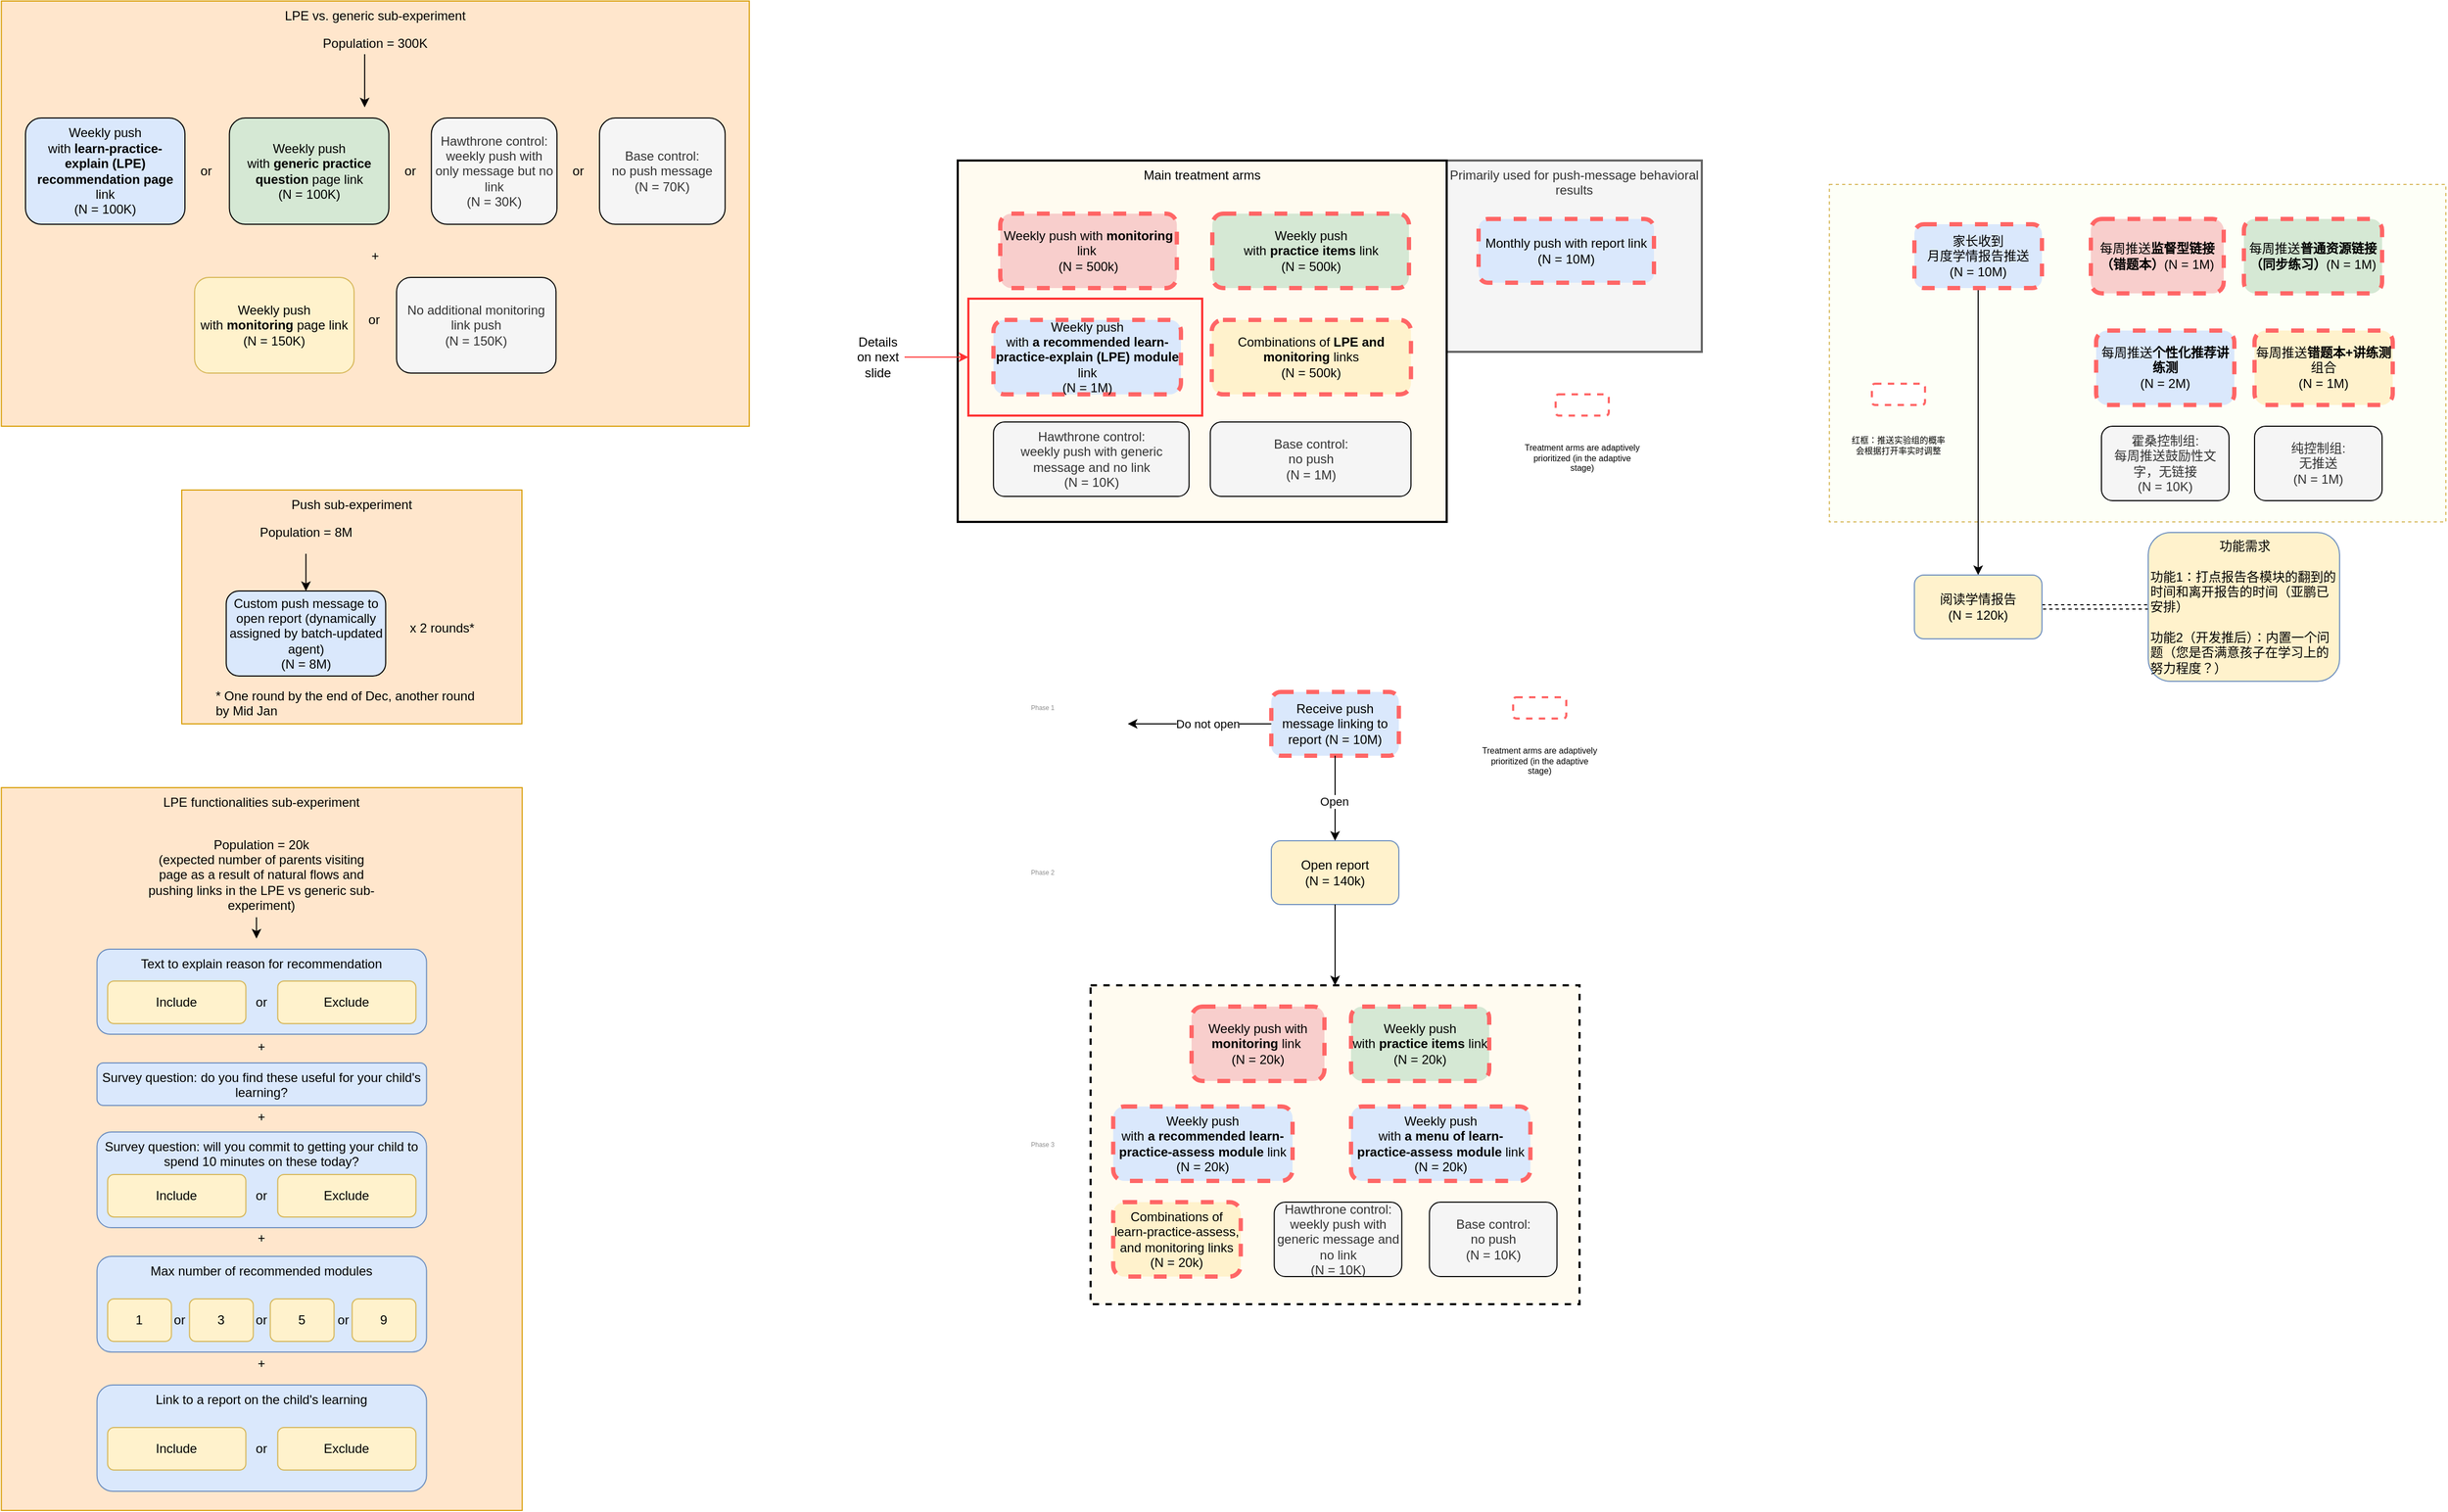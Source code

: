 <mxfile version="13.10.0" type="github">
  <diagram id="wmqv1iFFO38fnpzEHn-s" name="Page-1">
    <mxGraphModel dx="4031" dy="2396" grid="1" gridSize="10" guides="1" tooltips="1" connect="1" arrows="1" fold="1" page="1" pageScale="1" pageWidth="827" pageHeight="1169" math="0" shadow="0">
      <root>
        <mxCell id="0" />
        <mxCell id="1" parent="0" />
        <mxCell id="yDWuqftPPL2XFV_4qdqE-8" value="" style="rounded=0;whiteSpace=wrap;html=1;strokeColor=#d6b656;dashed=1;fillColor=#FDFFF7;" parent="1" vertex="1">
          <mxGeometry x="870" y="-897.5" width="580" height="317.5" as="geometry" />
        </mxCell>
        <mxCell id="1nqe7X7OOSDAjEZEZXh3-1" style="edgeStyle=orthogonalEdgeStyle;rounded=0;orthogonalLoop=1;jettySize=auto;html=1;entryX=0.5;entryY=0;entryDx=0;entryDy=0;" parent="1" source="1nqe7X7OOSDAjEZEZXh3-5" target="1nqe7X7OOSDAjEZEZXh3-7" edge="1">
          <mxGeometry relative="1" as="geometry" />
        </mxCell>
        <mxCell id="1nqe7X7OOSDAjEZEZXh3-5" value="家长收到&lt;br&gt;月度学情报告推送&lt;br&gt;(N = 10M)" style="rounded=1;whiteSpace=wrap;html=1;fillColor=#dae8fc;dashed=1;strokeColor=#FF6666;strokeWidth=4;" parent="1" vertex="1">
          <mxGeometry x="950" y="-860" width="120" height="60" as="geometry" />
        </mxCell>
        <mxCell id="yDWuqftPPL2XFV_4qdqE-2" style="edgeStyle=orthogonalEdgeStyle;rounded=0;orthogonalLoop=1;jettySize=auto;html=1;exitX=1;exitY=0.5;exitDx=0;exitDy=0;shape=link;dashed=1;" parent="1" source="1nqe7X7OOSDAjEZEZXh3-7" target="1nqe7X7OOSDAjEZEZXh3-21" edge="1">
          <mxGeometry relative="1" as="geometry" />
        </mxCell>
        <mxCell id="1nqe7X7OOSDAjEZEZXh3-7" value="阅读学情报告&lt;br&gt;(N = 120k)" style="rounded=1;whiteSpace=wrap;html=1;strokeColor=#6c8ebf;fillColor=#FFF2CC;" parent="1" vertex="1">
          <mxGeometry x="950" y="-530" width="120" height="60" as="geometry" />
        </mxCell>
        <mxCell id="1nqe7X7OOSDAjEZEZXh3-15" value="每周推送&lt;b&gt;监督型链接（错题本）&lt;/b&gt;(N = 1M)" style="rounded=1;whiteSpace=wrap;html=1;fillColor=#f8cecc;dashed=1;strokeWidth=4;strokeColor=#FF6666;" parent="1" vertex="1">
          <mxGeometry x="1116" y="-865" width="125" height="70" as="geometry" />
        </mxCell>
        <mxCell id="1nqe7X7OOSDAjEZEZXh3-16" value="每周推送&lt;b&gt;普通资源链接（同步练习）&lt;/b&gt;(N = 1M)" style="rounded=1;whiteSpace=wrap;html=1;fillColor=#d5e8d4;dashed=1;strokeWidth=4;strokeColor=#FF6666;" parent="1" vertex="1">
          <mxGeometry x="1260" y="-865" width="130" height="70" as="geometry" />
        </mxCell>
        <mxCell id="1nqe7X7OOSDAjEZEZXh3-17" value="每周推送&lt;b&gt;错题本+讲练测&lt;/b&gt;组合&lt;br&gt;(N = 1M)" style="rounded=1;whiteSpace=wrap;html=1;fillColor=#fff2cc;strokeColor=#FF6666;dashed=1;strokeWidth=4;" parent="1" vertex="1">
          <mxGeometry x="1270" y="-760" width="130" height="70" as="geometry" />
        </mxCell>
        <mxCell id="1nqe7X7OOSDAjEZEZXh3-18" value="霍桑控制组:&lt;br&gt;每周推送鼓励性文字，无链接&lt;br&gt;(N = 10K)" style="rounded=1;whiteSpace=wrap;html=1;strokeWidth=1;fillColor=#f5f5f5;fontColor=#333333;" parent="1" vertex="1">
          <mxGeometry x="1125.98" y="-670" width="120" height="70" as="geometry" />
        </mxCell>
        <mxCell id="1nqe7X7OOSDAjEZEZXh3-19" value="纯控制组:&lt;br&gt;无推送&lt;br&gt;(N = 1M)" style="rounded=1;whiteSpace=wrap;html=1;fillColor=#f5f5f5;strokeWidth=1;fontColor=#333333;" parent="1" vertex="1">
          <mxGeometry x="1270" y="-670" width="120" height="70" as="geometry" />
        </mxCell>
        <mxCell id="1nqe7X7OOSDAjEZEZXh3-20" value="每周推送&lt;b&gt;个性化推荐讲练测&lt;/b&gt;&lt;br&gt;(N = 2M)" style="rounded=1;whiteSpace=wrap;html=1;fillColor=#dae8fc;strokeWidth=4;dashed=1;strokeColor=#FF6666;" parent="1" vertex="1">
          <mxGeometry x="1120.985" y="-760" width="130" height="70" as="geometry" />
        </mxCell>
        <mxCell id="yDWuqftPPL2XFV_4qdqE-4" value="" style="group" parent="1" vertex="1" connectable="0">
          <mxGeometry x="890" y="-710" width="90" height="80" as="geometry" />
        </mxCell>
        <mxCell id="1nqe7X7OOSDAjEZEZXh3-8" value="" style="rounded=1;whiteSpace=wrap;html=1;dashed=1;strokeColor=#FF6666;strokeWidth=2;" parent="yDWuqftPPL2XFV_4qdqE-4" vertex="1">
          <mxGeometry x="20" width="50" height="20" as="geometry" />
        </mxCell>
        <mxCell id="1nqe7X7OOSDAjEZEZXh3-9" value="&lt;font style=&quot;font-size: 8px&quot;&gt;红框：推送实验组的概率会根据打开率实时调整&lt;/font&gt;" style="text;html=1;strokeColor=none;fillColor=none;align=center;verticalAlign=middle;whiteSpace=wrap;rounded=0;dashed=1;fontSize=6;" parent="yDWuqftPPL2XFV_4qdqE-4" vertex="1">
          <mxGeometry y="45" width="90" height="25" as="geometry" />
        </mxCell>
        <mxCell id="1nqe7X7OOSDAjEZEZXh3-21" value="&lt;div style=&quot;text-align: center&quot;&gt;&lt;span&gt;功能需求&lt;/span&gt;&lt;/div&gt;&lt;br&gt;功能1：打点报告各模块的翻到的时间和离开报告的时间（亚鹏已安排）&lt;br&gt;&lt;br&gt;功能2（开发推后）：内置一个问题（您是否满意孩子在学习上的努力程度？）" style="rounded=1;whiteSpace=wrap;html=1;strokeColor=#6c8ebf;fillColor=#FFF2CC;align=left;" parent="1" vertex="1">
          <mxGeometry x="1170" y="-570" width="180" height="140" as="geometry" />
        </mxCell>
        <mxCell id="sNDBSSbwvEkW0RheFAsR-1" value="" style="group" parent="1" vertex="1" connectable="0">
          <mxGeometry x="100" y="-420" width="555" height="576" as="geometry" />
        </mxCell>
        <mxCell id="A09yIr3bGjbmGhFP6ExZ-3" style="edgeStyle=orthogonalEdgeStyle;rounded=0;orthogonalLoop=1;jettySize=auto;html=1;" parent="sNDBSSbwvEkW0RheFAsR-1" source="JsFcr4rtg8s_-A217rBF-1" edge="1">
          <mxGeometry relative="1" as="geometry">
            <mxPoint x="110" y="30" as="targetPoint" />
          </mxGeometry>
        </mxCell>
        <mxCell id="A09yIr3bGjbmGhFP6ExZ-5" value="Do not open" style="edgeLabel;html=1;align=center;verticalAlign=middle;resizable=0;points=[];" parent="A09yIr3bGjbmGhFP6ExZ-3" vertex="1" connectable="0">
          <mxGeometry x="-0.116" relative="1" as="geometry">
            <mxPoint as="offset" />
          </mxGeometry>
        </mxCell>
        <mxCell id="JsFcr4rtg8s_-A217rBF-1" value="Receive push message linking to report (N = 10M)" style="rounded=1;whiteSpace=wrap;html=1;fillColor=#dae8fc;dashed=1;strokeColor=#FF6666;strokeWidth=4;" parent="sNDBSSbwvEkW0RheFAsR-1" vertex="1">
          <mxGeometry x="245" width="120" height="60" as="geometry" />
        </mxCell>
        <mxCell id="JsFcr4rtg8s_-A217rBF-2" value="Open report&lt;br&gt;(N = 140k)" style="rounded=1;whiteSpace=wrap;html=1;strokeColor=#6c8ebf;fillColor=#FFF2CC;" parent="sNDBSSbwvEkW0RheFAsR-1" vertex="1">
          <mxGeometry x="245" y="140" width="120" height="60" as="geometry" />
        </mxCell>
        <mxCell id="A09yIr3bGjbmGhFP6ExZ-2" style="edgeStyle=orthogonalEdgeStyle;rounded=0;orthogonalLoop=1;jettySize=auto;html=1;entryX=0.5;entryY=0;entryDx=0;entryDy=0;" parent="sNDBSSbwvEkW0RheFAsR-1" source="JsFcr4rtg8s_-A217rBF-1" target="JsFcr4rtg8s_-A217rBF-2" edge="1">
          <mxGeometry relative="1" as="geometry" />
        </mxCell>
        <mxCell id="A09yIr3bGjbmGhFP6ExZ-6" value="Open" style="edgeLabel;html=1;align=center;verticalAlign=middle;resizable=0;points=[];" parent="A09yIr3bGjbmGhFP6ExZ-2" vertex="1" connectable="0">
          <mxGeometry x="0.057" y="-1" relative="1" as="geometry">
            <mxPoint as="offset" />
          </mxGeometry>
        </mxCell>
        <mxCell id="JsFcr4rtg8s_-A217rBF-27" value="" style="rounded=1;whiteSpace=wrap;html=1;dashed=1;strokeColor=#FF6666;strokeWidth=2;" parent="sNDBSSbwvEkW0RheFAsR-1" vertex="1">
          <mxGeometry x="472.5" y="5" width="50" height="20" as="geometry" />
        </mxCell>
        <mxCell id="JsFcr4rtg8s_-A217rBF-28" value="&lt;font style=&quot;font-size: 8px&quot;&gt;Treatment arms are adaptively prioritized (in the adaptive stage)&lt;/font&gt;" style="text;html=1;strokeColor=none;fillColor=none;align=center;verticalAlign=middle;whiteSpace=wrap;rounded=0;dashed=1;fontSize=6;" parent="sNDBSSbwvEkW0RheFAsR-1" vertex="1">
          <mxGeometry x="440" y="55" width="115" height="20" as="geometry" />
        </mxCell>
        <mxCell id="JsFcr4rtg8s_-A217rBF-31" value="Phase 1" style="text;html=1;strokeColor=none;fillColor=none;align=center;verticalAlign=middle;whiteSpace=wrap;rounded=0;dashed=1;fontSize=6;fontColor=#8C8C8C;" parent="sNDBSSbwvEkW0RheFAsR-1" vertex="1">
          <mxGeometry y="5" width="60" height="20" as="geometry" />
        </mxCell>
        <mxCell id="JsFcr4rtg8s_-A217rBF-32" value="Phase 2" style="text;html=1;strokeColor=none;fillColor=none;align=center;verticalAlign=middle;whiteSpace=wrap;rounded=0;dashed=1;fontSize=6;fontColor=#8C8C8C;" parent="sNDBSSbwvEkW0RheFAsR-1" vertex="1">
          <mxGeometry y="160" width="60" height="20" as="geometry" />
        </mxCell>
        <mxCell id="JsFcr4rtg8s_-A217rBF-33" value="Phase 3" style="text;html=1;strokeColor=none;fillColor=none;align=center;verticalAlign=middle;whiteSpace=wrap;rounded=0;dashed=1;fontSize=6;fontColor=#8C8C8C;" parent="sNDBSSbwvEkW0RheFAsR-1" vertex="1">
          <mxGeometry y="416" width="60" height="20" as="geometry" />
        </mxCell>
        <mxCell id="A09yIr3bGjbmGhFP6ExZ-16" value="" style="group" parent="sNDBSSbwvEkW0RheFAsR-1" vertex="1" connectable="0">
          <mxGeometry x="75" y="276" width="460" height="300" as="geometry" />
        </mxCell>
        <mxCell id="A09yIr3bGjbmGhFP6ExZ-15" value="" style="rounded=0;whiteSpace=wrap;html=1;strokeColor=#000000;strokeWidth=2;dashed=1;fillColor=#FFFBF0;" parent="A09yIr3bGjbmGhFP6ExZ-16" vertex="1">
          <mxGeometry width="460" height="300" as="geometry" />
        </mxCell>
        <mxCell id="JsFcr4rtg8s_-A217rBF-3" value="Weekly push with &lt;b&gt;monitoring&lt;/b&gt; link&amp;nbsp;&lt;br&gt;(N = 20k)" style="rounded=1;whiteSpace=wrap;html=1;fillColor=#f8cecc;dashed=1;strokeWidth=4;strokeColor=#FF6666;" parent="A09yIr3bGjbmGhFP6ExZ-16" vertex="1">
          <mxGeometry x="95" y="20" width="125" height="70" as="geometry" />
        </mxCell>
        <mxCell id="JsFcr4rtg8s_-A217rBF-13" value="Weekly push&lt;br&gt;with &lt;b&gt;practice items&lt;/b&gt;&amp;nbsp;link&lt;br&gt;(N = 20k)" style="rounded=1;whiteSpace=wrap;html=1;fillColor=#d5e8d4;dashed=1;strokeWidth=4;strokeColor=#FF6666;" parent="A09yIr3bGjbmGhFP6ExZ-16" vertex="1">
          <mxGeometry x="245" y="20" width="130" height="70" as="geometry" />
        </mxCell>
        <mxCell id="A09yIr3bGjbmGhFP6ExZ-12" value="Combinations of learn-practice-assess, and monitoring links&lt;br&gt;(N = 20k)" style="rounded=1;whiteSpace=wrap;html=1;fillColor=#fff2cc;strokeColor=#FF6666;dashed=1;strokeWidth=4;" parent="A09yIr3bGjbmGhFP6ExZ-16" vertex="1">
          <mxGeometry x="21.26" y="204" width="120" height="70" as="geometry" />
        </mxCell>
        <mxCell id="A09yIr3bGjbmGhFP6ExZ-13" value="Hawthrone control:&lt;br&gt;weekly push with generic message and no link&lt;br&gt;(N = 10K)" style="rounded=1;whiteSpace=wrap;html=1;strokeWidth=1;fillColor=#f5f5f5;fontColor=#333333;" parent="A09yIr3bGjbmGhFP6ExZ-16" vertex="1">
          <mxGeometry x="172.76" y="204" width="120" height="70" as="geometry" />
        </mxCell>
        <mxCell id="A09yIr3bGjbmGhFP6ExZ-14" value="Base control:&lt;br&gt;no push&lt;br&gt;(N = 10K)" style="rounded=1;whiteSpace=wrap;html=1;fillColor=#f5f5f5;strokeWidth=1;fontColor=#333333;" parent="A09yIr3bGjbmGhFP6ExZ-16" vertex="1">
          <mxGeometry x="318.75" y="204" width="120" height="70" as="geometry" />
        </mxCell>
        <mxCell id="-16Hgku7zGPm_oZAu_-D-4" value="Weekly push&lt;br&gt;with &lt;b&gt;a recommended learn-practice-assess&lt;/b&gt; &lt;b&gt;module&lt;/b&gt; link&lt;br&gt;(N = 20k)" style="rounded=1;whiteSpace=wrap;html=1;fillColor=#dae8fc;strokeWidth=4;dashed=1;strokeColor=#FF6666;" parent="A09yIr3bGjbmGhFP6ExZ-16" vertex="1">
          <mxGeometry x="21.26" y="114" width="168.74" height="70" as="geometry" />
        </mxCell>
        <mxCell id="Xcve2iB28-KKLiL9tFM6-1" value="Weekly push&lt;br&gt;with &lt;b&gt;a menu of learn-practice-assess&lt;/b&gt; &lt;b&gt;module&lt;/b&gt; link&lt;br&gt;(N = 20k)" style="rounded=1;whiteSpace=wrap;html=1;fillColor=#dae8fc;strokeWidth=4;dashed=1;strokeColor=#FF6666;" parent="A09yIr3bGjbmGhFP6ExZ-16" vertex="1">
          <mxGeometry x="245" y="114" width="168.74" height="70" as="geometry" />
        </mxCell>
        <mxCell id="-16Hgku7zGPm_oZAu_-D-1" style="edgeStyle=orthogonalEdgeStyle;rounded=0;orthogonalLoop=1;jettySize=auto;html=1;entryX=0.5;entryY=0;entryDx=0;entryDy=0;" parent="sNDBSSbwvEkW0RheFAsR-1" source="JsFcr4rtg8s_-A217rBF-2" target="A09yIr3bGjbmGhFP6ExZ-15" edge="1">
          <mxGeometry relative="1" as="geometry" />
        </mxCell>
        <mxCell id="sNDBSSbwvEkW0RheFAsR-30" value="" style="group" parent="1" vertex="1" connectable="0">
          <mxGeometry x="50" y="-920" width="700" height="340" as="geometry" />
        </mxCell>
        <mxCell id="sNDBSSbwvEkW0RheFAsR-27" value="Primarily used for push-message behavioral results" style="rounded=0;whiteSpace=wrap;html=1;fillColor=#f5f5f5;strokeColor=#666666;fontColor=#333333;verticalAlign=top;strokeWidth=2;" parent="sNDBSSbwvEkW0RheFAsR-30" vertex="1">
          <mxGeometry x="460" width="240" height="180" as="geometry" />
        </mxCell>
        <mxCell id="sNDBSSbwvEkW0RheFAsR-24" value="Monthly push with report link (N = 10M)" style="rounded=1;whiteSpace=wrap;html=1;fillColor=#dae8fc;dashed=1;strokeColor=#FF6666;strokeWidth=4;" parent="sNDBSSbwvEkW0RheFAsR-30" vertex="1">
          <mxGeometry x="490" y="55" width="165" height="60" as="geometry" />
        </mxCell>
        <mxCell id="sNDBSSbwvEkW0RheFAsR-14" value="" style="group" parent="sNDBSSbwvEkW0RheFAsR-30" vertex="1" connectable="0">
          <mxGeometry y="40" width="460" height="300" as="geometry" />
        </mxCell>
        <mxCell id="sNDBSSbwvEkW0RheFAsR-15" value="Main treatment arms" style="rounded=0;whiteSpace=wrap;html=1;strokeColor=#000000;strokeWidth=2;fillColor=#FFFBF0;verticalAlign=top;" parent="sNDBSSbwvEkW0RheFAsR-14" vertex="1">
          <mxGeometry y="-40" width="460" height="340" as="geometry" />
        </mxCell>
        <mxCell id="sNDBSSbwvEkW0RheFAsR-16" value="Weekly push with &lt;b&gt;monitoring&lt;/b&gt; link&amp;nbsp;&lt;br&gt;(N = 500k)" style="rounded=1;whiteSpace=wrap;html=1;fillColor=#f8cecc;dashed=1;strokeWidth=4;strokeColor=#FF6666;" parent="sNDBSSbwvEkW0RheFAsR-14" vertex="1">
          <mxGeometry x="40" y="10" width="166.13" height="70" as="geometry" />
        </mxCell>
        <mxCell id="sNDBSSbwvEkW0RheFAsR-17" value="Weekly push&lt;br&gt;with &lt;b&gt;practice items&lt;/b&gt;&amp;nbsp;link&lt;br&gt;(N = 500k)" style="rounded=1;whiteSpace=wrap;html=1;fillColor=#d5e8d4;dashed=1;strokeWidth=4;strokeColor=#FF6666;" parent="sNDBSSbwvEkW0RheFAsR-14" vertex="1">
          <mxGeometry x="239.51" y="10" width="185" height="70" as="geometry" />
        </mxCell>
        <mxCell id="sNDBSSbwvEkW0RheFAsR-19" value="Hawthrone control:&lt;br&gt;weekly push with generic message and no link&lt;br&gt;(N = 10K)" style="rounded=1;whiteSpace=wrap;html=1;strokeWidth=1;fillColor=#f5f5f5;fontColor=#333333;" parent="sNDBSSbwvEkW0RheFAsR-14" vertex="1">
          <mxGeometry x="33.63" y="206" width="184" height="70" as="geometry" />
        </mxCell>
        <mxCell id="sNDBSSbwvEkW0RheFAsR-20" value="Base control:&lt;br&gt;no push&lt;br&gt;(N = 1M)" style="rounded=1;whiteSpace=wrap;html=1;fillColor=#f5f5f5;strokeWidth=1;fontColor=#333333;" parent="sNDBSSbwvEkW0RheFAsR-14" vertex="1">
          <mxGeometry x="237.63" y="206" width="188.75" height="70" as="geometry" />
        </mxCell>
        <mxCell id="sNDBSSbwvEkW0RheFAsR-18" value="Combinations of &lt;b&gt;LPE and monitoring &lt;/b&gt;links&lt;br&gt;(N = 500k)" style="rounded=1;whiteSpace=wrap;html=1;fillColor=#fff2cc;strokeColor=#FF6666;dashed=1;strokeWidth=4;" parent="sNDBSSbwvEkW0RheFAsR-14" vertex="1">
          <mxGeometry x="239.01" y="110" width="187.37" height="70" as="geometry" />
        </mxCell>
        <mxCell id="sNDBSSbwvEkW0RheFAsR-32" value="" style="rounded=0;whiteSpace=wrap;html=1;strokeWidth=2;strokeColor=#FF3333;fillColor=none;" parent="sNDBSSbwvEkW0RheFAsR-14" vertex="1">
          <mxGeometry x="10" y="90" width="220" height="110" as="geometry" />
        </mxCell>
        <mxCell id="sNDBSSbwvEkW0RheFAsR-21" value="Weekly push&lt;br&gt;with &lt;b&gt;a recommended learn-practice-explain (LPE)&lt;/b&gt; &lt;b&gt;module&lt;/b&gt; link&lt;br&gt;(N = 1M)" style="rounded=1;whiteSpace=wrap;html=1;fillColor=#dae8fc;strokeWidth=4;dashed=1;strokeColor=#FF6666;" parent="sNDBSSbwvEkW0RheFAsR-14" vertex="1">
          <mxGeometry x="33.63" y="110" width="176.37" height="70" as="geometry" />
        </mxCell>
        <mxCell id="sNDBSSbwvEkW0RheFAsR-25" value="" style="rounded=1;whiteSpace=wrap;html=1;dashed=1;strokeColor=#FF6666;strokeWidth=2;" parent="sNDBSSbwvEkW0RheFAsR-30" vertex="1">
          <mxGeometry x="562.5" y="220" width="50" height="20" as="geometry" />
        </mxCell>
        <mxCell id="sNDBSSbwvEkW0RheFAsR-26" value="&lt;font style=&quot;font-size: 8px&quot;&gt;Treatment arms are adaptively prioritized (in the adaptive stage)&lt;/font&gt;" style="text;html=1;strokeColor=none;fillColor=none;align=center;verticalAlign=middle;whiteSpace=wrap;rounded=0;dashed=1;fontSize=6;" parent="sNDBSSbwvEkW0RheFAsR-30" vertex="1">
          <mxGeometry x="530" y="270" width="115" height="20" as="geometry" />
        </mxCell>
        <mxCell id="sNDBSSbwvEkW0RheFAsR-34" style="edgeStyle=orthogonalEdgeStyle;rounded=0;orthogonalLoop=1;jettySize=auto;html=1;entryX=0;entryY=0.5;entryDx=0;entryDy=0;strokeColor=#FF3333;" parent="1" source="sNDBSSbwvEkW0RheFAsR-33" target="sNDBSSbwvEkW0RheFAsR-32" edge="1">
          <mxGeometry relative="1" as="geometry" />
        </mxCell>
        <mxCell id="sNDBSSbwvEkW0RheFAsR-33" value="Details on next slide" style="text;html=1;strokeColor=none;fillColor=none;align=center;verticalAlign=middle;whiteSpace=wrap;rounded=0;" parent="1" vertex="1">
          <mxGeometry x="-50" y="-745" width="50" height="20" as="geometry" />
        </mxCell>
        <mxCell id="8Bwlcs6SDQ69KpZzMY93-1" value="LPE functionalities sub-experiment" style="rounded=0;whiteSpace=wrap;html=1;strokeWidth=1;verticalAlign=top;fillColor=#ffe6cc;strokeColor=#d79b00;" vertex="1" parent="1">
          <mxGeometry x="-849.73" y="-330" width="490" height="680" as="geometry" />
        </mxCell>
        <mxCell id="8Bwlcs6SDQ69KpZzMY93-2" value="Push sub-experiment" style="rounded=0;whiteSpace=wrap;html=1;strokeWidth=1;verticalAlign=top;fillColor=#ffe6cc;strokeColor=#d79b00;" vertex="1" parent="1">
          <mxGeometry x="-680" y="-610" width="320" height="220" as="geometry" />
        </mxCell>
        <mxCell id="8Bwlcs6SDQ69KpZzMY93-3" value="LPE vs. generic sub-experiment" style="rounded=0;whiteSpace=wrap;html=1;strokeWidth=1;verticalAlign=top;fillColor=#ffe6cc;strokeColor=#d79b00;" vertex="1" parent="1">
          <mxGeometry x="-849.73" y="-1070" width="703.63" height="400" as="geometry" />
        </mxCell>
        <mxCell id="8Bwlcs6SDQ69KpZzMY93-6" value="Population = 300K" style="text;html=1;strokeColor=none;fillColor=none;align=center;verticalAlign=middle;whiteSpace=wrap;rounded=0;" vertex="1" parent="1">
          <mxGeometry x="-554.73" y="-1050" width="113.63" height="40" as="geometry" />
        </mxCell>
        <mxCell id="8Bwlcs6SDQ69KpZzMY93-12" value="" style="group" vertex="1" connectable="0" parent="1">
          <mxGeometry x="-827.005" y="-960" width="658.18" height="100" as="geometry" />
        </mxCell>
        <mxCell id="8Bwlcs6SDQ69KpZzMY93-4" value="Weekly push&lt;br&gt;with &lt;b&gt;generic practice question&lt;/b&gt; page link&lt;br&gt;(N = 100K)" style="rounded=1;whiteSpace=wrap;html=1;fillColor=#d5e8d4;strokeWidth=1;" vertex="1" parent="8Bwlcs6SDQ69KpZzMY93-12">
          <mxGeometry x="191.82" width="150" height="100" as="geometry" />
        </mxCell>
        <mxCell id="8Bwlcs6SDQ69KpZzMY93-5" value="Weekly push&lt;br&gt;with&lt;b&gt;&amp;nbsp;learn-practice-explain (LPE) recommendation&amp;nbsp;&lt;/b&gt;&lt;b&gt;page&lt;/b&gt; link&lt;br&gt;(N = 100K)" style="rounded=1;whiteSpace=wrap;html=1;fillColor=#dae8fc;strokeWidth=1;" vertex="1" parent="8Bwlcs6SDQ69KpZzMY93-12">
          <mxGeometry width="150" height="100" as="geometry" />
        </mxCell>
        <mxCell id="8Bwlcs6SDQ69KpZzMY93-7" value="Hawthrone control:&lt;br&gt;weekly push with only message but no link&lt;br&gt;(N = 30K)" style="rounded=1;whiteSpace=wrap;html=1;strokeWidth=1;fillColor=#f5f5f5;fontColor=#333333;" vertex="1" parent="8Bwlcs6SDQ69KpZzMY93-12">
          <mxGeometry x="381.82" width="118.18" height="100" as="geometry" />
        </mxCell>
        <mxCell id="8Bwlcs6SDQ69KpZzMY93-8" value="or" style="text;html=1;strokeColor=none;fillColor=none;align=center;verticalAlign=middle;whiteSpace=wrap;rounded=0;" vertex="1" parent="8Bwlcs6SDQ69KpZzMY93-12">
          <mxGeometry x="150" y="40" width="40" height="20" as="geometry" />
        </mxCell>
        <mxCell id="8Bwlcs6SDQ69KpZzMY93-9" value="or" style="text;html=1;strokeColor=none;fillColor=none;align=center;verticalAlign=middle;whiteSpace=wrap;rounded=0;" vertex="1" parent="8Bwlcs6SDQ69KpZzMY93-12">
          <mxGeometry x="341.82" y="40" width="40" height="20" as="geometry" />
        </mxCell>
        <mxCell id="8Bwlcs6SDQ69KpZzMY93-10" value="Base control:&lt;br&gt;no push message&lt;br&gt;(N = 70K)" style="rounded=1;whiteSpace=wrap;html=1;strokeWidth=1;fillColor=#f5f5f5;fontColor=#333333;" vertex="1" parent="8Bwlcs6SDQ69KpZzMY93-12">
          <mxGeometry x="540" width="118.18" height="100" as="geometry" />
        </mxCell>
        <mxCell id="8Bwlcs6SDQ69KpZzMY93-11" value="or" style="text;html=1;strokeColor=none;fillColor=none;align=center;verticalAlign=middle;whiteSpace=wrap;rounded=0;" vertex="1" parent="8Bwlcs6SDQ69KpZzMY93-12">
          <mxGeometry x="500" y="40" width="40" height="20" as="geometry" />
        </mxCell>
        <mxCell id="8Bwlcs6SDQ69KpZzMY93-16" value="" style="endArrow=classic;html=1;" edge="1" parent="1">
          <mxGeometry width="50" height="50" relative="1" as="geometry">
            <mxPoint x="-507.92" y="-1020" as="sourcePoint" />
            <mxPoint x="-507.92" y="-970" as="targetPoint" />
          </mxGeometry>
        </mxCell>
        <mxCell id="8Bwlcs6SDQ69KpZzMY93-18" value="+" style="text;html=1;strokeColor=none;fillColor=none;align=center;verticalAlign=middle;whiteSpace=wrap;rounded=0;" vertex="1" parent="1">
          <mxGeometry x="-517.915" y="-840" width="40" height="20" as="geometry" />
        </mxCell>
        <mxCell id="8Bwlcs6SDQ69KpZzMY93-21" value="" style="group" vertex="1" connectable="0" parent="1">
          <mxGeometry x="-667.92" y="-810" width="340.01" height="90" as="geometry" />
        </mxCell>
        <mxCell id="8Bwlcs6SDQ69KpZzMY93-17" value="&lt;span&gt;Weekly push&lt;/span&gt;&lt;br&gt;&lt;span&gt;with&amp;nbsp;&lt;/span&gt;&lt;b&gt;monitoring&lt;/b&gt;&lt;span&gt;&amp;nbsp;page link&lt;/span&gt;&lt;br&gt;&lt;span&gt;(N = 150K)&lt;/span&gt;" style="rounded=1;whiteSpace=wrap;html=1;strokeColor=#d6b656;strokeWidth=1;fillColor=#fff2cc;" vertex="1" parent="8Bwlcs6SDQ69KpZzMY93-21">
          <mxGeometry width="150.01" height="90" as="geometry" />
        </mxCell>
        <mxCell id="8Bwlcs6SDQ69KpZzMY93-19" value="No additional monitoring link push&lt;br&gt;(N = 150K)" style="rounded=1;whiteSpace=wrap;html=1;strokeWidth=1;fillColor=#f5f5f5;fontColor=#333333;" vertex="1" parent="8Bwlcs6SDQ69KpZzMY93-21">
          <mxGeometry x="190.01" width="150" height="90" as="geometry" />
        </mxCell>
        <mxCell id="8Bwlcs6SDQ69KpZzMY93-20" value="or" style="text;html=1;strokeColor=none;fillColor=none;align=center;verticalAlign=middle;whiteSpace=wrap;rounded=0;" vertex="1" parent="8Bwlcs6SDQ69KpZzMY93-21">
          <mxGeometry x="149.09" y="30" width="40" height="20" as="geometry" />
        </mxCell>
        <mxCell id="8Bwlcs6SDQ69KpZzMY93-25" style="edgeStyle=orthogonalEdgeStyle;rounded=0;orthogonalLoop=1;jettySize=auto;html=1;exitX=0.5;exitY=1;exitDx=0;exitDy=0;entryX=0.5;entryY=0;entryDx=0;entryDy=0;" edge="1" parent="1" source="8Bwlcs6SDQ69KpZzMY93-22" target="8Bwlcs6SDQ69KpZzMY93-24">
          <mxGeometry relative="1" as="geometry" />
        </mxCell>
        <mxCell id="8Bwlcs6SDQ69KpZzMY93-22" value="Population = 8M" style="text;html=1;strokeColor=none;fillColor=none;align=center;verticalAlign=middle;whiteSpace=wrap;rounded=0;" vertex="1" parent="1">
          <mxGeometry x="-620.0" y="-590" width="113.63" height="40" as="geometry" />
        </mxCell>
        <mxCell id="8Bwlcs6SDQ69KpZzMY93-24" value="Custom push message to open report (dynamically assigned by batch-updated agent)&lt;br&gt;(N = 8M)" style="rounded=1;whiteSpace=wrap;html=1;fillColor=#dae8fc;strokeWidth=1;" vertex="1" parent="1">
          <mxGeometry x="-638.18" y="-515" width="150" height="80" as="geometry" />
        </mxCell>
        <mxCell id="8Bwlcs6SDQ69KpZzMY93-26" value="x 2 rounds*" style="text;html=1;strokeColor=none;fillColor=none;align=center;verticalAlign=middle;whiteSpace=wrap;rounded=0;" vertex="1" parent="1">
          <mxGeometry x="-470" y="-500" width="70" height="40" as="geometry" />
        </mxCell>
        <mxCell id="8Bwlcs6SDQ69KpZzMY93-27" style="edgeStyle=orthogonalEdgeStyle;rounded=0;orthogonalLoop=1;jettySize=auto;html=1;exitX=0.5;exitY=1;exitDx=0;exitDy=0;" edge="1" parent="1" source="8Bwlcs6SDQ69KpZzMY93-26" target="8Bwlcs6SDQ69KpZzMY93-26">
          <mxGeometry relative="1" as="geometry" />
        </mxCell>
        <mxCell id="8Bwlcs6SDQ69KpZzMY93-28" value="&lt;span style=&quot;color: rgb(0 , 0 , 0) ; font-family: &amp;#34;helvetica&amp;#34; ; font-size: 12px ; font-style: normal ; font-weight: 400 ; letter-spacing: normal ; text-align: center ; text-indent: 0px ; text-transform: none ; word-spacing: 0px ; display: inline ; float: none&quot;&gt;* One round by the end of Dec, another round by Mid Jan&lt;/span&gt;" style="text;whiteSpace=wrap;html=1;" vertex="1" parent="1">
          <mxGeometry x="-650" y="-430" width="260" height="30" as="geometry" />
        </mxCell>
        <mxCell id="8Bwlcs6SDQ69KpZzMY93-33" value="" style="group" vertex="1" connectable="0" parent="1">
          <mxGeometry x="-759.73" y="111" width="310" height="90" as="geometry" />
        </mxCell>
        <mxCell id="8Bwlcs6SDQ69KpZzMY93-34" value="Max number of recommended modules" style="rounded=1;whiteSpace=wrap;html=1;verticalAlign=top;fillColor=#dae8fc;strokeColor=#6c8ebf;" vertex="1" parent="8Bwlcs6SDQ69KpZzMY93-33">
          <mxGeometry width="310" height="90" as="geometry" />
        </mxCell>
        <mxCell id="8Bwlcs6SDQ69KpZzMY93-35" value="1" style="rounded=1;whiteSpace=wrap;html=1;fillColor=#fff2cc;strokeColor=#d6b656;" vertex="1" parent="8Bwlcs6SDQ69KpZzMY93-33">
          <mxGeometry x="10" y="40" width="60" height="40" as="geometry" />
        </mxCell>
        <mxCell id="8Bwlcs6SDQ69KpZzMY93-36" value="3" style="rounded=1;whiteSpace=wrap;html=1;fillColor=#fff2cc;strokeColor=#d6b656;" vertex="1" parent="8Bwlcs6SDQ69KpZzMY93-33">
          <mxGeometry x="87" y="40" width="60" height="40" as="geometry" />
        </mxCell>
        <mxCell id="8Bwlcs6SDQ69KpZzMY93-37" value="5" style="rounded=1;whiteSpace=wrap;html=1;fillColor=#fff2cc;strokeColor=#d6b656;" vertex="1" parent="8Bwlcs6SDQ69KpZzMY93-33">
          <mxGeometry x="163" y="40" width="60" height="40" as="geometry" />
        </mxCell>
        <mxCell id="8Bwlcs6SDQ69KpZzMY93-38" value="9" style="rounded=1;whiteSpace=wrap;html=1;fillColor=#fff2cc;strokeColor=#d6b656;" vertex="1" parent="8Bwlcs6SDQ69KpZzMY93-33">
          <mxGeometry x="240" y="40" width="60" height="40" as="geometry" />
        </mxCell>
        <mxCell id="8Bwlcs6SDQ69KpZzMY93-60" value="or" style="text;html=1;strokeColor=none;fillColor=none;align=center;verticalAlign=middle;whiteSpace=wrap;rounded=0;" vertex="1" parent="8Bwlcs6SDQ69KpZzMY93-33">
          <mxGeometry x="58" y="50" width="40" height="20" as="geometry" />
        </mxCell>
        <mxCell id="8Bwlcs6SDQ69KpZzMY93-61" value="or" style="text;html=1;strokeColor=none;fillColor=none;align=center;verticalAlign=middle;whiteSpace=wrap;rounded=0;" vertex="1" parent="8Bwlcs6SDQ69KpZzMY93-33">
          <mxGeometry x="135" y="50" width="40" height="20" as="geometry" />
        </mxCell>
        <mxCell id="8Bwlcs6SDQ69KpZzMY93-62" value="or" style="text;html=1;strokeColor=none;fillColor=none;align=center;verticalAlign=middle;whiteSpace=wrap;rounded=0;" vertex="1" parent="8Bwlcs6SDQ69KpZzMY93-33">
          <mxGeometry x="212" y="50" width="40" height="20" as="geometry" />
        </mxCell>
        <mxCell id="8Bwlcs6SDQ69KpZzMY93-39" value="" style="group" vertex="1" connectable="0" parent="1">
          <mxGeometry x="-759.73" y="232" width="310" height="100" as="geometry" />
        </mxCell>
        <mxCell id="8Bwlcs6SDQ69KpZzMY93-40" value="Link to a report on the child&#39;s learning" style="rounded=1;whiteSpace=wrap;html=1;verticalAlign=top;fillColor=#dae8fc;strokeColor=#6c8ebf;" vertex="1" parent="8Bwlcs6SDQ69KpZzMY93-39">
          <mxGeometry width="310" height="100" as="geometry" />
        </mxCell>
        <mxCell id="8Bwlcs6SDQ69KpZzMY93-41" value="Include" style="rounded=1;whiteSpace=wrap;html=1;fillColor=#fff2cc;strokeColor=#d6b656;" vertex="1" parent="8Bwlcs6SDQ69KpZzMY93-39">
          <mxGeometry x="10" y="40" width="130" height="40" as="geometry" />
        </mxCell>
        <mxCell id="8Bwlcs6SDQ69KpZzMY93-42" value="Exclude" style="rounded=1;whiteSpace=wrap;html=1;fillColor=#fff2cc;strokeColor=#d6b656;" vertex="1" parent="8Bwlcs6SDQ69KpZzMY93-39">
          <mxGeometry x="170" y="40" width="130" height="40" as="geometry" />
        </mxCell>
        <mxCell id="8Bwlcs6SDQ69KpZzMY93-63" value="or" style="text;html=1;strokeColor=none;fillColor=none;align=center;verticalAlign=middle;whiteSpace=wrap;rounded=0;" vertex="1" parent="8Bwlcs6SDQ69KpZzMY93-39">
          <mxGeometry x="135" y="50" width="40" height="20" as="geometry" />
        </mxCell>
        <mxCell id="8Bwlcs6SDQ69KpZzMY93-43" value="+" style="text;html=1;strokeColor=none;fillColor=none;align=center;verticalAlign=middle;whiteSpace=wrap;rounded=0;" vertex="1" parent="1">
          <mxGeometry x="-624.73" y="202" width="40" height="20" as="geometry" />
        </mxCell>
        <mxCell id="8Bwlcs6SDQ69KpZzMY93-44" value="" style="group" vertex="1" connectable="0" parent="1">
          <mxGeometry x="-759.73" y="-71" width="310" height="40" as="geometry" />
        </mxCell>
        <mxCell id="8Bwlcs6SDQ69KpZzMY93-45" value="Survey question: do you find these useful for your child&#39;s learning?" style="rounded=1;whiteSpace=wrap;html=1;verticalAlign=top;fillColor=#dae8fc;strokeColor=#6c8ebf;" vertex="1" parent="8Bwlcs6SDQ69KpZzMY93-44">
          <mxGeometry width="310" height="40" as="geometry" />
        </mxCell>
        <mxCell id="8Bwlcs6SDQ69KpZzMY93-46" value="" style="group" vertex="1" connectable="0" parent="1">
          <mxGeometry x="-759.73" y="-6" width="310" height="90" as="geometry" />
        </mxCell>
        <mxCell id="8Bwlcs6SDQ69KpZzMY93-47" value="Survey question: will you commit to getting your child to spend 10 minutes on these today?" style="rounded=1;whiteSpace=wrap;html=1;verticalAlign=top;fillColor=#dae8fc;strokeColor=#6c8ebf;" vertex="1" parent="8Bwlcs6SDQ69KpZzMY93-46">
          <mxGeometry width="310" height="90" as="geometry" />
        </mxCell>
        <mxCell id="8Bwlcs6SDQ69KpZzMY93-48" value="Include" style="rounded=1;whiteSpace=wrap;html=1;fillColor=#fff2cc;strokeColor=#d6b656;" vertex="1" parent="8Bwlcs6SDQ69KpZzMY93-46">
          <mxGeometry x="10" y="40" width="130" height="40" as="geometry" />
        </mxCell>
        <mxCell id="8Bwlcs6SDQ69KpZzMY93-49" value="Exclude" style="rounded=1;whiteSpace=wrap;html=1;fillColor=#fff2cc;strokeColor=#d6b656;" vertex="1" parent="8Bwlcs6SDQ69KpZzMY93-46">
          <mxGeometry x="170" y="40" width="130" height="40" as="geometry" />
        </mxCell>
        <mxCell id="8Bwlcs6SDQ69KpZzMY93-59" value="or" style="text;html=1;strokeColor=none;fillColor=none;align=center;verticalAlign=middle;whiteSpace=wrap;rounded=0;" vertex="1" parent="8Bwlcs6SDQ69KpZzMY93-46">
          <mxGeometry x="135" y="50" width="40" height="20" as="geometry" />
        </mxCell>
        <mxCell id="8Bwlcs6SDQ69KpZzMY93-50" value="+" style="text;html=1;strokeColor=none;fillColor=none;align=center;verticalAlign=middle;whiteSpace=wrap;rounded=0;" vertex="1" parent="1">
          <mxGeometry x="-624.73" y="84" width="40" height="20" as="geometry" />
        </mxCell>
        <mxCell id="8Bwlcs6SDQ69KpZzMY93-51" value="+" style="text;html=1;strokeColor=none;fillColor=none;align=center;verticalAlign=middle;whiteSpace=wrap;rounded=0;" vertex="1" parent="1">
          <mxGeometry x="-624.73" y="-30" width="40" height="20" as="geometry" />
        </mxCell>
        <mxCell id="8Bwlcs6SDQ69KpZzMY93-52" value="+" style="text;html=1;strokeColor=none;fillColor=none;align=center;verticalAlign=middle;whiteSpace=wrap;rounded=0;" vertex="1" parent="1">
          <mxGeometry x="-624.73" y="-96" width="40" height="20" as="geometry" />
        </mxCell>
        <mxCell id="8Bwlcs6SDQ69KpZzMY93-53" value="Population = 20k&lt;br&gt;(expected number of parents visiting page as a result of natural flows and pushing links in the LPE vs generic sub-experiment)" style="text;html=1;strokeColor=none;fillColor=none;align=center;verticalAlign=middle;whiteSpace=wrap;rounded=0;" vertex="1" parent="1">
          <mxGeometry x="-714.73" y="-278" width="220" height="60" as="geometry" />
        </mxCell>
        <mxCell id="8Bwlcs6SDQ69KpZzMY93-29" value="" style="group" vertex="1" connectable="0" parent="1">
          <mxGeometry x="-759.73" y="-178" width="310" height="80" as="geometry" />
        </mxCell>
        <mxCell id="8Bwlcs6SDQ69KpZzMY93-30" value="Text to explain reason for recommendation&lt;br&gt;" style="rounded=1;whiteSpace=wrap;html=1;verticalAlign=top;fillColor=#dae8fc;strokeColor=#6c8ebf;" vertex="1" parent="8Bwlcs6SDQ69KpZzMY93-29">
          <mxGeometry width="310" height="80" as="geometry" />
        </mxCell>
        <mxCell id="8Bwlcs6SDQ69KpZzMY93-31" value="Include" style="rounded=1;whiteSpace=wrap;html=1;fillColor=#fff2cc;strokeColor=#d6b656;" vertex="1" parent="8Bwlcs6SDQ69KpZzMY93-29">
          <mxGeometry x="10" y="30" width="130" height="40" as="geometry" />
        </mxCell>
        <mxCell id="8Bwlcs6SDQ69KpZzMY93-32" value="Exclude" style="rounded=1;whiteSpace=wrap;html=1;fillColor=#fff2cc;strokeColor=#d6b656;" vertex="1" parent="8Bwlcs6SDQ69KpZzMY93-29">
          <mxGeometry x="170" y="30" width="130" height="40" as="geometry" />
        </mxCell>
        <mxCell id="8Bwlcs6SDQ69KpZzMY93-58" value="or" style="text;html=1;strokeColor=none;fillColor=none;align=center;verticalAlign=middle;whiteSpace=wrap;rounded=0;" vertex="1" parent="8Bwlcs6SDQ69KpZzMY93-29">
          <mxGeometry x="135" y="40" width="40" height="20" as="geometry" />
        </mxCell>
        <mxCell id="8Bwlcs6SDQ69KpZzMY93-57" value="" style="endArrow=classic;html=1;" edge="1" parent="1">
          <mxGeometry width="50" height="50" relative="1" as="geometry">
            <mxPoint x="-609.73" y="-208" as="sourcePoint" />
            <mxPoint x="-609.73" y="-188" as="targetPoint" />
          </mxGeometry>
        </mxCell>
      </root>
    </mxGraphModel>
  </diagram>
</mxfile>
